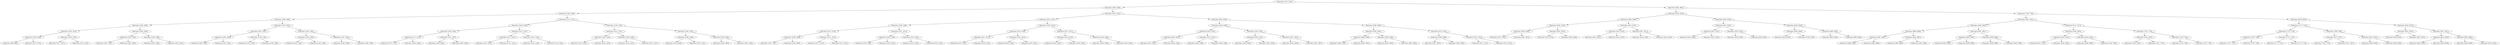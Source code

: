 digraph G{
1873859565 [label="Node{data=[2974, 2974]}"]
1873859565 -> 1843289228
1843289228 [label="Node{data=[1466, 1466]}"]
1843289228 -> 1361289747
1361289747 [label="Node{data=[1369, 1369]}"]
1361289747 -> 1381128261
1381128261 [label="Node{data=[1088, 1088]}"]
1381128261 -> 999609945
999609945 [label="Node{data=[1080, 1080]}"]
999609945 -> 615634843
615634843 [label="Node{data=[1076, 1076]}"]
615634843 -> 1758386724
1758386724 [label="Node{data=[1049, 1049]}"]
1758386724 -> 673068808
673068808 [label="Node{data=[999, 999]}"]
1758386724 -> 900008524
900008524 [label="Node{data=[1075, 1075]}"]
615634843 -> 520232556
520232556 [label="Node{data=[1078, 1078]}"]
520232556 -> 17037394
17037394 [label="Node{data=[1077, 1077]}"]
520232556 -> 1484531981
1484531981 [label="Node{data=[1079, 1079]}"]
999609945 -> 1159114532
1159114532 [label="Node{data=[1084, 1084]}"]
1159114532 -> 1256728724
1256728724 [label="Node{data=[1082, 1082]}"]
1256728724 -> 1412925683
1412925683 [label="Node{data=[1081, 1081]}"]
1256728724 -> 1832580921
1832580921 [label="Node{data=[1083, 1083]}"]
1159114532 -> 497359413
497359413 [label="Node{data=[1086, 1086]}"]
497359413 -> 369241501
369241501 [label="Node{data=[1085, 1085]}"]
497359413 -> 2124046270
2124046270 [label="Node{data=[1087, 1087]}"]
1381128261 -> 1151593579
1151593579 [label="Node{data=[1361, 1361]}"]
1151593579 -> 1902260856
1902260856 [label="Node{data=[1092, 1092]}"]
1902260856 -> 1988859660
1988859660 [label="Node{data=[1090, 1090]}"]
1988859660 -> 1514160588
1514160588 [label="Node{data=[1089, 1089]}"]
1988859660 -> 22756955
22756955 [label="Node{data=[1091, 1091]}"]
1902260856 -> 1640639994
1640639994 [label="Node{data=[1156, 1156]}"]
1640639994 -> 1263793464
1263793464 [label="Node{data=[1139, 1139]}"]
1640639994 -> 323326911
323326911 [label="Node{data=[1360, 1360]}"]
1151593579 -> 1270144618
1270144618 [label="Node{data=[1365, 1365]}"]
1270144618 -> 2074185499
2074185499 [label="Node{data=[1363, 1363]}"]
2074185499 -> 797925218
797925218 [label="Node{data=[1362, 1362]}"]
2074185499 -> 275310919
275310919 [label="Node{data=[1364, 1364]}"]
1270144618 -> 2109874862
2109874862 [label="Node{data=[1367, 1367]}"]
2109874862 -> 183284570
183284570 [label="Node{data=[1366, 1366]}"]
2109874862 -> 1607305514
1607305514 [label="Node{data=[1368, 1368]}"]
1361289747 -> 146305349
146305349 [label="Node{data=[1417, 1417]}"]
146305349 -> 1686369710
1686369710 [label="Node{data=[1409, 1409]}"]
1686369710 -> 194706439
194706439 [label="Node{data=[1405, 1405]}"]
194706439 -> 942518407
942518407 [label="Node{data=[1371, 1371]}"]
942518407 -> 1943325854
1943325854 [label="Node{data=[1370, 1370]}"]
942518407 -> 134310351
134310351 [label="Node{data=[1404, 1404]}"]
194706439 -> 1411892748
1411892748 [label="Node{data=[1407, 1407]}"]
1411892748 -> 22805895
22805895 [label="Node{data=[1406, 1406]}"]
1411892748 -> 1413378318
1413378318 [label="Node{data=[1408, 1408]}"]
1686369710 -> 1475491159
1475491159 [label="Node{data=[1413, 1413]}"]
1475491159 -> 1024429571
1024429571 [label="Node{data=[1411, 1411]}"]
1024429571 -> 1667689440
1667689440 [label="Node{data=[1410, 1410]}"]
1024429571 -> 1157058691
1157058691 [label="Node{data=[1412, 1412]}"]
1475491159 -> 40472007
40472007 [label="Node{data=[1415, 1415]}"]
40472007 -> 1138193439
1138193439 [label="Node{data=[1414, 1414]}"]
40472007 -> 398110318
398110318 [label="Node{data=[1416, 1416]}"]
146305349 -> 1765250898
1765250898 [label="Node{data=[1458, 1458]}"]
1765250898 -> 670971910
670971910 [label="Node{data=[1421, 1421]}"]
670971910 -> 1601292138
1601292138 [label="Node{data=[1419, 1419]}"]
1601292138 -> 494586676
494586676 [label="Node{data=[1418, 1418]}"]
1601292138 -> 1218593486
1218593486 [label="Node{data=[1420, 1420]}"]
670971910 -> 508198356
508198356 [label="Node{data=[1456, 1456]}"]
508198356 -> 1330754528
1330754528 [label="Node{data=[1422, 1422]}"]
508198356 -> 79290965
79290965 [label="Node{data=[1457, 1457]}"]
1765250898 -> 1582785598
1582785598 [label="Node{data=[1462, 1462]}"]
1582785598 -> 322836221
322836221 [label="Node{data=[1460, 1460]}"]
322836221 -> 1370651081
1370651081 [label="Node{data=[1459, 1459]}"]
322836221 -> 450003680
450003680 [label="Node{data=[1461, 1461]}"]
1582785598 -> 2134991632
2134991632 [label="Node{data=[1464, 1464]}"]
2134991632 -> 480971771
480971771 [label="Node{data=[1463, 1463]}"]
2134991632 -> 1586845078
1586845078 [label="Node{data=[1465, 1465]}"]
1843289228 -> 1356728614
1356728614 [label="Node{data=[2431, 2431]}"]
1356728614 -> 611563982
611563982 [label="Node{data=[2415, 2415]}"]
611563982 -> 1615039080
1615039080 [label="Node{data=[1486, 1486]}"]
1615039080 -> 336484883
336484883 [label="Node{data=[1470, 1470]}"]
336484883 -> 876213901
876213901 [label="Node{data=[1468, 1468]}"]
876213901 -> 230528013
230528013 [label="Node{data=[1467, 1467]}"]
876213901 -> 1909546776
1909546776 [label="Node{data=[1469, 1469]}"]
336484883 -> 392781299
392781299 [label="Node{data=[1472, 1472]}"]
392781299 -> 1822383117
1822383117 [label="Node{data=[1471, 1471]}"]
392781299 -> 233021551
233021551 [label="Node{data=[1473, 1473]}"]
1615039080 -> 1991313236
1991313236 [label="Node{data=[2411, 2411]}"]
1991313236 -> 736778932
736778932 [label="Node{data=[2248, 2248]}"]
736778932 -> 1032000752
1032000752 [label="Node{data=[2189, 2189]}"]
736778932 -> 770911223
770911223 [label="Node{data=[2410, 2410]}"]
1991313236 -> 1392906938
1392906938 [label="Node{data=[2413, 2413]}"]
1392906938 -> 708890004
708890004 [label="Node{data=[2412, 2412]}"]
1392906938 -> 255944888
255944888 [label="Node{data=[2414, 2414]}"]
611563982 -> 1004095028
1004095028 [label="Node{data=[2423, 2423]}"]
1004095028 -> 1487470647
1487470647 [label="Node{data=[2419, 2419]}"]
1487470647 -> 1948863195
1948863195 [label="Node{data=[2417, 2417]}"]
1948863195 -> 1890187342
1890187342 [label="Node{data=[2416, 2416]}"]
1948863195 -> 19986569
19986569 [label="Node{data=[2418, 2418]}"]
1487470647 -> 294184992
294184992 [label="Node{data=[2421, 2421]}"]
294184992 -> 793315160
793315160 [label="Node{data=[2420, 2420]}"]
294184992 -> 270397815
270397815 [label="Node{data=[2422, 2422]}"]
1004095028 -> 376416077
376416077 [label="Node{data=[2427, 2427]}"]
376416077 -> 1089504328
1089504328 [label="Node{data=[2425, 2425]}"]
1089504328 -> 660879561
660879561 [label="Node{data=[2424, 2424]}"]
1089504328 -> 1485697819
1485697819 [label="Node{data=[2426, 2426]}"]
376416077 -> 867398280
867398280 [label="Node{data=[2429, 2429]}"]
867398280 -> 2007331442
2007331442 [label="Node{data=[2428, 2428]}"]
867398280 -> 1904324159
1904324159 [label="Node{data=[2430, 2430]}"]
1356728614 -> 1176735295
1176735295 [label="Node{data=[2919, 2919]}"]
1176735295 -> 1848415041
1848415041 [label="Node{data=[2439, 2439]}"]
1848415041 -> 843467284
843467284 [label="Node{data=[2435, 2435]}"]
843467284 -> 1313532469
1313532469 [label="Node{data=[2433, 2433]}"]
1313532469 -> 339924917
339924917 [label="Node{data=[2432, 2432]}"]
1313532469 -> 520022247
520022247 [label="Node{data=[2434, 2434]}"]
843467284 -> 518522822
518522822 [label="Node{data=[2437, 2437]}"]
518522822 -> 124407148
124407148 [label="Node{data=[2436, 2436]}"]
518522822 -> 85445963
85445963 [label="Node{data=[2438, 2438]}"]
1848415041 -> 1825027294
1825027294 [label="Node{data=[2443, 2443]}"]
1825027294 -> 852445367
852445367 [label="Node{data=[2441, 2441]}"]
852445367 -> 1738236591
1738236591 [label="Node{data=[2440, 2440]}"]
852445367 -> 1558021762
1558021762 [label="Node{data=[2442, 2442]}"]
1825027294 -> 225290371
225290371 [label="Node{data=[2871, 2871]}"]
225290371 -> 1169146729
1169146729 [label="Node{data=[2444, 2444]}"]
225290371 -> 2040352617
2040352617 [label="Node{data=[2887, 2887]}"]
1176735295 -> 1237598030
1237598030 [label="Node{data=[2966, 2966]}"]
1237598030 -> 688766789
688766789 [label="Node{data=[2962, 2962]}"]
688766789 -> 302155142
302155142 [label="Node{data=[2960, 2960]}"]
302155142 -> 24606376
24606376 [label="Node{data=[2939, 2939]}"]
302155142 -> 1772160903
1772160903 [label="Node{data=[2961, 2961]}"]
688766789 -> 756185697
756185697 [label="Node{data=[2964, 2964]}"]
756185697 -> 733672688
733672688 [label="Node{data=[2963, 2963]}"]
756185697 -> 297927961
297927961 [label="Node{data=[2965, 2965]}"]
1237598030 -> 1891546521
1891546521 [label="Node{data=[2970, 2970]}"]
1891546521 -> 1312884893
1312884893 [label="Node{data=[2968, 2968]}"]
1312884893 -> 849373393
849373393 [label="Node{data=[2967, 2967]}"]
1312884893 -> 868964689
868964689 [label="Node{data=[2969, 2969]}"]
1891546521 -> 912011468
912011468 [label="Node{data=[2972, 2972]}"]
912011468 -> 1881129850
1881129850 [label="Node{data=[2971, 2971]}"]
912011468 -> 1095293768
1095293768 [label="Node{data=[2973, 2973]}"]
1873859565 -> 673186785
673186785 [label="Node{data=[4985, 4985]}"]
673186785 -> 2142080121
2142080121 [label="Node{data=[4019, 4019]}"]
2142080121 -> 1906808037
1906808037 [label="Node{data=[3998, 3998]}"]
1906808037 -> 1983025922
1983025922 [label="Node{data=[3842, 3842]}"]
1983025922 -> 1579526446
1579526446 [label="Node{data=[2993, 2993]}"]
1579526446 -> 1308109015
1308109015 [label="Node{data=[2975, 2975]}"]
1579526446 -> 11902257
11902257 [label="Node{data=[3825, 3825]}"]
1983025922 -> 1660794022
1660794022 [label="Node{data=[3925, 3925]}"]
1660794022 -> 300031246
300031246 [label="Node{data=[3873, 3873]}"]
1660794022 -> 500179317
500179317 [label="Node{data=[3984, 3984]}"]
1906808037 -> 824208363
824208363 [label="Node{data=[4015, 4015]}"]
824208363 -> 1048027629
1048027629 [label="Node{data=[4013, 4013]}"]
1048027629 -> 1073533248
1073533248 [label="Node{data=[4012, 4012]}"]
1048027629 -> 599491651
599491651 [label="Node{data=[4014, 4014]}"]
824208363 -> 293002476
293002476 [label="Node{data=[4017, 4017]}"]
293002476 -> 302870502
302870502 [label="Node{data=[4016, 4016]}"]
293002476 -> 1268959798
1268959798 [label="Node{data=[4018, 4018]}"]
2142080121 -> 876926621
876926621 [label="Node{data=[4326, 4326]}"]
876926621 -> 326298949
326298949 [label="Node{data=[4023, 4023]}"]
326298949 -> 1786364562
1786364562 [label="Node{data=[4021, 4021]}"]
1786364562 -> 928466577
928466577 [label="Node{data=[4020, 4020]}"]
1786364562 -> 624271064
624271064 [label="Node{data=[4022, 4022]}"]
326298949 -> 564742142
564742142 [label="Node{data=[4025, 4025]}"]
564742142 -> 90205195
90205195 [label="Node{data=[4024, 4024]}"]
564742142 -> 135184888
135184888 [label="Node{data=[4026, 4026]}"]
876926621 -> 21257599
21257599 [label="Node{data=[4936, 4936]}"]
21257599 -> 1782148126
1782148126 [label="Node{data=[4649, 4649]}"]
1782148126 -> 1816089958
1816089958 [label="Node{data=[4624, 4624]}"]
1782148126 -> 306206744
306206744 [label="Node{data=[4799, 4799]}"]
21257599 -> 827084938
827084938 [label="Node{data=[4983, 4983]}"]
827084938 -> 280265505
280265505 [label="Node{data=[4982, 4982]}"]
827084938 -> 112619572
112619572 [label="Node{data=[4984, 4984]}"]
673186785 -> 371619938
371619938 [label="Node{data=[7706, 7706]}"]
371619938 -> 1161667116
1161667116 [label="Node{data=[5001, 5001]}"]
1161667116 -> 1898220577
1898220577 [label="Node{data=[4993, 4993]}"]
1898220577 -> 1143371233
1143371233 [label="Node{data=[4989, 4989]}"]
1143371233 -> 1634132079
1634132079 [label="Node{data=[4987, 4987]}"]
1634132079 -> 1239548589
1239548589 [label="Node{data=[4986, 4986]}"]
1634132079 -> 477289012
477289012 [label="Node{data=[4988, 4988]}"]
1143371233 -> 1795960102
1795960102 [label="Node{data=[4991, 4991]}"]
1795960102 -> 1027591600
1027591600 [label="Node{data=[4990, 4990]}"]
1795960102 -> 1678854096
1678854096 [label="Node{data=[4992, 4992]}"]
1898220577 -> 1849201180
1849201180 [label="Node{data=[4997, 4997]}"]
1849201180 -> 1691875296
1691875296 [label="Node{data=[4995, 4995]}"]
1691875296 -> 667346055
667346055 [label="Node{data=[4994, 4994]}"]
1691875296 -> 1225197672
1225197672 [label="Node{data=[4996, 4996]}"]
1849201180 -> 1669712678
1669712678 [label="Node{data=[4999, 4999]}"]
1669712678 -> 943081537
943081537 [label="Node{data=[4998, 4998]}"]
1669712678 -> 683962652
683962652 [label="Node{data=[5000, 5000]}"]
1161667116 -> 1500608548
1500608548 [label="Node{data=[7611, 7611]}"]
1500608548 -> 341853399
341853399 [label="Node{data=[5926, 5926]}"]
341853399 -> 513700442
513700442 [label="Node{data=[5023, 5023]}"]
513700442 -> 366590980
366590980 [label="Node{data=[5012, 5012]}"]
513700442 -> 1195067075
1195067075 [label="Node{data=[5642, 5642]}"]
341853399 -> 1366025231
1366025231 [label="Node{data=[6234, 6234]}"]
1366025231 -> 1007309018
1007309018 [label="Node{data=[5980, 5980]}"]
1366025231 -> 1684792003
1684792003 [label="Node{data=[7283, 7283]}"]
1500608548 -> 2038148563
2038148563 [label="Node{data=[7702, 7702]}"]
2038148563 -> 2008966511
2008966511 [label="Node{data=[7695, 7695]}"]
2008966511 -> 433874882
433874882 [label="Node{data=[7653, 7653]}"]
2008966511 -> 572191680
572191680 [label="Node{data=[7701, 7701]}"]
2038148563 -> 103536485
103536485 [label="Node{data=[7704, 7704]}"]
103536485 -> 37380050
37380050 [label="Node{data=[7703, 7703]}"]
103536485 -> 2023938592
2023938592 [label="Node{data=[7705, 7705]}"]
371619938 -> 231977479
231977479 [label="Node{data=[8029, 8029]}"]
231977479 -> 1427889191
1427889191 [label="Node{data=[7714, 7714]}"]
1427889191 -> 93314457
93314457 [label="Node{data=[7710, 7710]}"]
93314457 -> 1796371666
1796371666 [label="Node{data=[7708, 7708]}"]
1796371666 -> 2076287037
2076287037 [label="Node{data=[7707, 7707]}"]
1796371666 -> 1890627974
1890627974 [label="Node{data=[7709, 7709]}"]
93314457 -> 195615004
195615004 [label="Node{data=[7712, 7712]}"]
195615004 -> 1935972447
1935972447 [label="Node{data=[7711, 7711]}"]
195615004 -> 97652294
97652294 [label="Node{data=[7713, 7713]}"]
1427889191 -> 1889248251
1889248251 [label="Node{data=[7968, 7968]}"]
1889248251 -> 1027007693
1027007693 [label="Node{data=[7877, 7877]}"]
1027007693 -> 1783047508
1783047508 [label="Node{data=[7781, 7781]}"]
1027007693 -> 2146608740
2146608740 [label="Node{data=[7927, 7927]}"]
1889248251 -> 1381713434
1381713434 [label="Node{data=[8027, 8027]}"]
1381713434 -> 1489092624
1489092624 [label="Node{data=[8026, 8026]}"]
1381713434 -> 192881625
192881625 [label="Node{data=[8028, 8028]}"]
231977479 -> 1641313620
1641313620 [label="Node{data=[8033, 8033]}"]
1641313620 -> 1773638882
1773638882 [label="Node{data=[8031, 8031]}"]
1773638882 -> 1059063940
1059063940 [label="Node{data=[8030, 8030]}"]
1773638882 -> 1295226194
1295226194 [label="Node{data=[8032, 8032]}"]
1641313620 -> 252651381
252651381 [label="Node{data=[8037, 8037]}"]
252651381 -> 1514840818
1514840818 [label="Node{data=[8035, 8035]}"]
1514840818 -> 1704064279
1704064279 [label="Node{data=[8034, 8034]}"]
1514840818 -> 878274034
878274034 [label="Node{data=[8036, 8036]}"]
252651381 -> 1117509763
1117509763 [label="Node{data=[8062, 8062]}"]
1117509763 -> 1296674576
1296674576 [label="Node{data=[8038, 8038]}"]
1117509763 -> 664457955
664457955 [label="Node{data=[9342, 9342]}"]
}